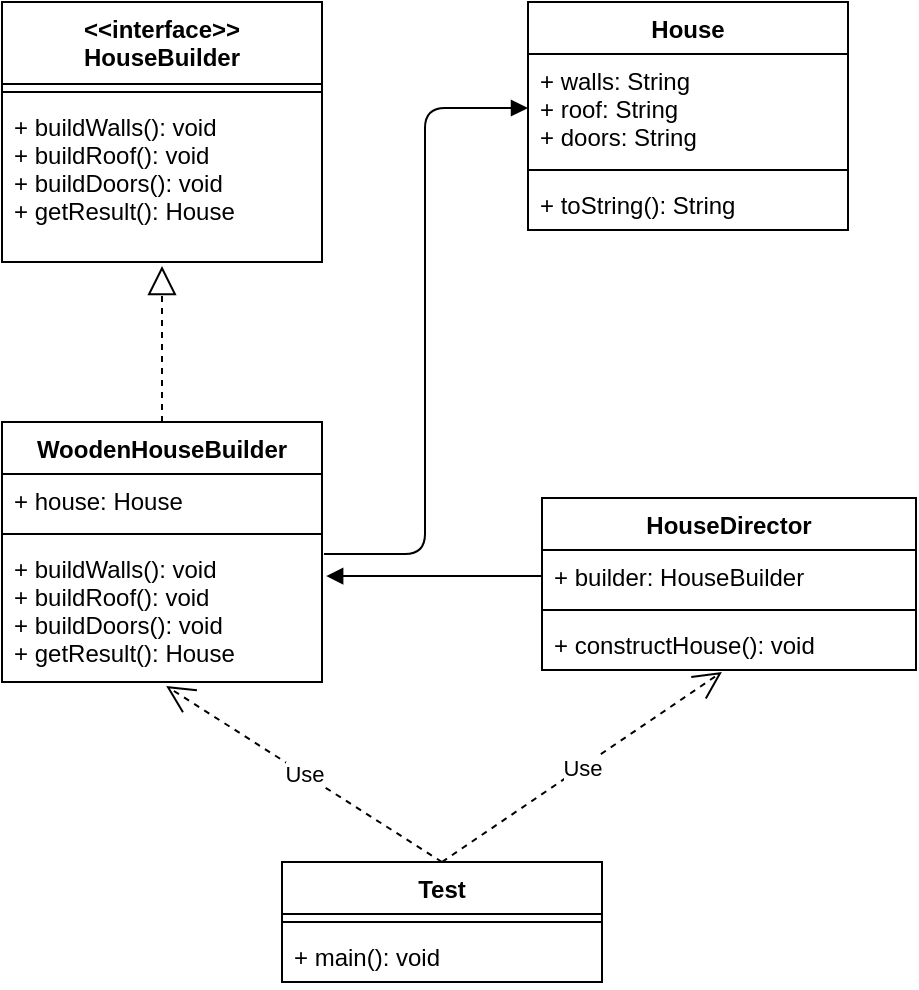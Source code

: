 <mxfile version="18.0.6" type="device"><diagram id="iunhF0crxxmww3-J9QI_" name="Page-1"><mxGraphModel dx="1102" dy="857" grid="1" gridSize="10" guides="1" tooltips="1" connect="1" arrows="1" fold="1" page="1" pageScale="1" pageWidth="827" pageHeight="1169" math="0" shadow="0"><root><mxCell id="0"/><mxCell id="1" parent="0"/><mxCell id="VjA6kCRZltXq9AJoOOw9-1" value="&lt;&lt;interface&gt;&gt;&#10;HouseBuilder" style="swimlane;fontStyle=1;align=center;verticalAlign=top;childLayout=stackLayout;horizontal=1;startSize=41;horizontalStack=0;resizeParent=1;resizeParentMax=0;resizeLast=0;collapsible=1;marginBottom=0;" parent="1" vertex="1"><mxGeometry x="150" y="120" width="160" height="130" as="geometry"/></mxCell><mxCell id="VjA6kCRZltXq9AJoOOw9-3" value="" style="line;strokeWidth=1;fillColor=none;align=left;verticalAlign=middle;spacingTop=-1;spacingLeft=3;spacingRight=3;rotatable=0;labelPosition=right;points=[];portConstraint=eastwest;" parent="VjA6kCRZltXq9AJoOOw9-1" vertex="1"><mxGeometry y="41" width="160" height="8" as="geometry"/></mxCell><mxCell id="VjA6kCRZltXq9AJoOOw9-4" value="+ buildWalls(): void&#10;+ buildRoof(): void&#10;+ buildDoors(): void&#10;+ getResult(): House" style="text;strokeColor=none;fillColor=none;align=left;verticalAlign=top;spacingLeft=4;spacingRight=4;overflow=hidden;rotatable=0;points=[[0,0.5],[1,0.5]];portConstraint=eastwest;" parent="VjA6kCRZltXq9AJoOOw9-1" vertex="1"><mxGeometry y="49" width="160" height="81" as="geometry"/></mxCell><mxCell id="VjA6kCRZltXq9AJoOOw9-6" value="House" style="swimlane;fontStyle=1;align=center;verticalAlign=top;childLayout=stackLayout;horizontal=1;startSize=26;horizontalStack=0;resizeParent=1;resizeParentMax=0;resizeLast=0;collapsible=1;marginBottom=0;" parent="1" vertex="1"><mxGeometry x="413" y="120" width="160" height="114" as="geometry"/></mxCell><mxCell id="VjA6kCRZltXq9AJoOOw9-7" value="+ walls: String&#10;+ roof: String&#10;+ doors: String" style="text;strokeColor=none;fillColor=none;align=left;verticalAlign=top;spacingLeft=4;spacingRight=4;overflow=hidden;rotatable=0;points=[[0,0.5],[1,0.5]];portConstraint=eastwest;" parent="VjA6kCRZltXq9AJoOOw9-6" vertex="1"><mxGeometry y="26" width="160" height="54" as="geometry"/></mxCell><mxCell id="VjA6kCRZltXq9AJoOOw9-8" value="" style="line;strokeWidth=1;fillColor=none;align=left;verticalAlign=middle;spacingTop=-1;spacingLeft=3;spacingRight=3;rotatable=0;labelPosition=right;points=[];portConstraint=eastwest;" parent="VjA6kCRZltXq9AJoOOw9-6" vertex="1"><mxGeometry y="80" width="160" height="8" as="geometry"/></mxCell><mxCell id="VjA6kCRZltXq9AJoOOw9-9" value="+ toString(): String" style="text;strokeColor=none;fillColor=none;align=left;verticalAlign=top;spacingLeft=4;spacingRight=4;overflow=hidden;rotatable=0;points=[[0,0.5],[1,0.5]];portConstraint=eastwest;" parent="VjA6kCRZltXq9AJoOOw9-6" vertex="1"><mxGeometry y="88" width="160" height="26" as="geometry"/></mxCell><mxCell id="VjA6kCRZltXq9AJoOOw9-15" value="WoodenHouseBuilder" style="swimlane;fontStyle=1;align=center;verticalAlign=top;childLayout=stackLayout;horizontal=1;startSize=26;horizontalStack=0;resizeParent=1;resizeParentMax=0;resizeLast=0;collapsible=1;marginBottom=0;" parent="1" vertex="1"><mxGeometry x="150" y="330" width="160" height="130" as="geometry"/></mxCell><mxCell id="VjA6kCRZltXq9AJoOOw9-16" value="+ house: House" style="text;strokeColor=none;fillColor=none;align=left;verticalAlign=top;spacingLeft=4;spacingRight=4;overflow=hidden;rotatable=0;points=[[0,0.5],[1,0.5]];portConstraint=eastwest;" parent="VjA6kCRZltXq9AJoOOw9-15" vertex="1"><mxGeometry y="26" width="160" height="26" as="geometry"/></mxCell><mxCell id="VjA6kCRZltXq9AJoOOw9-17" value="" style="line;strokeWidth=1;fillColor=none;align=left;verticalAlign=middle;spacingTop=-1;spacingLeft=3;spacingRight=3;rotatable=0;labelPosition=right;points=[];portConstraint=eastwest;" parent="VjA6kCRZltXq9AJoOOw9-15" vertex="1"><mxGeometry y="52" width="160" height="8" as="geometry"/></mxCell><mxCell id="VjA6kCRZltXq9AJoOOw9-18" value="+ buildWalls(): void&#10;+ buildRoof(): void&#10;+ buildDoors(): void&#10;+ getResult(): House" style="text;strokeColor=none;fillColor=none;align=left;verticalAlign=top;spacingLeft=4;spacingRight=4;overflow=hidden;rotatable=0;points=[[0,0.5],[1,0.5]];portConstraint=eastwest;" parent="VjA6kCRZltXq9AJoOOw9-15" vertex="1"><mxGeometry y="60" width="160" height="70" as="geometry"/></mxCell><mxCell id="VjA6kCRZltXq9AJoOOw9-19" value="" style="endArrow=block;dashed=1;endFill=0;endSize=12;html=1;entryX=0.5;entryY=1.025;entryDx=0;entryDy=0;entryPerimeter=0;" parent="1" source="VjA6kCRZltXq9AJoOOw9-15" target="VjA6kCRZltXq9AJoOOw9-4" edge="1"><mxGeometry width="160" relative="1" as="geometry"><mxPoint x="210" y="270" as="sourcePoint"/><mxPoint x="370" y="270" as="targetPoint"/></mxGeometry></mxCell><mxCell id="VjA6kCRZltXq9AJoOOw9-20" value="HouseDirector" style="swimlane;fontStyle=1;align=center;verticalAlign=top;childLayout=stackLayout;horizontal=1;startSize=26;horizontalStack=0;resizeParent=1;resizeParentMax=0;resizeLast=0;collapsible=1;marginBottom=0;" parent="1" vertex="1"><mxGeometry x="420" y="368" width="187" height="86" as="geometry"/></mxCell><mxCell id="VjA6kCRZltXq9AJoOOw9-21" value="+ builder: HouseBuilder" style="text;strokeColor=none;fillColor=none;align=left;verticalAlign=top;spacingLeft=4;spacingRight=4;overflow=hidden;rotatable=0;points=[[0,0.5],[1,0.5]];portConstraint=eastwest;" parent="VjA6kCRZltXq9AJoOOw9-20" vertex="1"><mxGeometry y="26" width="187" height="26" as="geometry"/></mxCell><mxCell id="VjA6kCRZltXq9AJoOOw9-22" value="" style="line;strokeWidth=1;fillColor=none;align=left;verticalAlign=middle;spacingTop=-1;spacingLeft=3;spacingRight=3;rotatable=0;labelPosition=right;points=[];portConstraint=eastwest;" parent="VjA6kCRZltXq9AJoOOw9-20" vertex="1"><mxGeometry y="52" width="187" height="8" as="geometry"/></mxCell><mxCell id="VjA6kCRZltXq9AJoOOw9-23" value="+ constructHouse(): void" style="text;strokeColor=none;fillColor=none;align=left;verticalAlign=top;spacingLeft=4;spacingRight=4;overflow=hidden;rotatable=0;points=[[0,0.5],[1,0.5]];portConstraint=eastwest;" parent="VjA6kCRZltXq9AJoOOw9-20" vertex="1"><mxGeometry y="60" width="187" height="26" as="geometry"/></mxCell><mxCell id="VjA6kCRZltXq9AJoOOw9-24" value="" style="endArrow=block;endFill=1;html=1;edgeStyle=orthogonalEdgeStyle;align=left;verticalAlign=top;entryX=0;entryY=0.5;entryDx=0;entryDy=0;exitX=1.006;exitY=0.086;exitDx=0;exitDy=0;exitPerimeter=0;" parent="1" source="VjA6kCRZltXq9AJoOOw9-18" target="VjA6kCRZltXq9AJoOOw9-7" edge="1"><mxGeometry x="-1" relative="1" as="geometry"><mxPoint x="150" y="480" as="sourcePoint"/><mxPoint x="310" y="480" as="targetPoint"/></mxGeometry></mxCell><mxCell id="VjA6kCRZltXq9AJoOOw9-25" value="" style="resizable=0;html=1;align=left;verticalAlign=bottom;labelBackgroundColor=#ffffff;fontSize=10;" parent="VjA6kCRZltXq9AJoOOw9-24" connectable="0" vertex="1"><mxGeometry x="-1" relative="1" as="geometry"/></mxCell><mxCell id="VjA6kCRZltXq9AJoOOw9-26" value="" style="endArrow=block;endFill=1;html=1;edgeStyle=orthogonalEdgeStyle;align=left;verticalAlign=top;entryX=1.013;entryY=0.243;entryDx=0;entryDy=0;entryPerimeter=0;exitX=0;exitY=0.5;exitDx=0;exitDy=0;" parent="1" source="VjA6kCRZltXq9AJoOOw9-21" target="VjA6kCRZltXq9AJoOOw9-18" edge="1"><mxGeometry x="-0.073" y="13" relative="1" as="geometry"><mxPoint x="150" y="480" as="sourcePoint"/><mxPoint x="310" y="480" as="targetPoint"/><mxPoint as="offset"/></mxGeometry></mxCell><mxCell id="VjA6kCRZltXq9AJoOOw9-27" value="" style="resizable=0;html=1;align=left;verticalAlign=bottom;labelBackgroundColor=#ffffff;fontSize=10;" parent="VjA6kCRZltXq9AJoOOw9-26" connectable="0" vertex="1"><mxGeometry x="-1" relative="1" as="geometry"/></mxCell><mxCell id="VjA6kCRZltXq9AJoOOw9-28" value="Test&#10;" style="swimlane;fontStyle=1;align=center;verticalAlign=top;childLayout=stackLayout;horizontal=1;startSize=26;horizontalStack=0;resizeParent=1;resizeParentMax=0;resizeLast=0;collapsible=1;marginBottom=0;" parent="1" vertex="1"><mxGeometry x="290" y="550" width="160" height="60" as="geometry"/></mxCell><mxCell id="VjA6kCRZltXq9AJoOOw9-30" value="" style="line;strokeWidth=1;fillColor=none;align=left;verticalAlign=middle;spacingTop=-1;spacingLeft=3;spacingRight=3;rotatable=0;labelPosition=right;points=[];portConstraint=eastwest;" parent="VjA6kCRZltXq9AJoOOw9-28" vertex="1"><mxGeometry y="26" width="160" height="8" as="geometry"/></mxCell><mxCell id="VjA6kCRZltXq9AJoOOw9-31" value="+ main(): void" style="text;strokeColor=none;fillColor=none;align=left;verticalAlign=top;spacingLeft=4;spacingRight=4;overflow=hidden;rotatable=0;points=[[0,0.5],[1,0.5]];portConstraint=eastwest;" parent="VjA6kCRZltXq9AJoOOw9-28" vertex="1"><mxGeometry y="34" width="160" height="26" as="geometry"/></mxCell><mxCell id="VjA6kCRZltXq9AJoOOw9-33" value="Use" style="endArrow=open;endSize=12;dashed=1;html=1;exitX=0.5;exitY=0;exitDx=0;exitDy=0;entryX=0.513;entryY=1.029;entryDx=0;entryDy=0;entryPerimeter=0;" parent="1" source="VjA6kCRZltXq9AJoOOw9-28" target="VjA6kCRZltXq9AJoOOw9-18" edge="1"><mxGeometry width="160" relative="1" as="geometry"><mxPoint x="210" y="510" as="sourcePoint"/><mxPoint x="370" y="510" as="targetPoint"/></mxGeometry></mxCell><mxCell id="VjA6kCRZltXq9AJoOOw9-34" value="Use" style="endArrow=open;endSize=12;dashed=1;html=1;exitX=0.5;exitY=0;exitDx=0;exitDy=0;entryX=0.481;entryY=1.038;entryDx=0;entryDy=0;entryPerimeter=0;" parent="1" source="VjA6kCRZltXq9AJoOOw9-28" target="VjA6kCRZltXq9AJoOOw9-23" edge="1"><mxGeometry width="160" relative="1" as="geometry"><mxPoint x="370" y="540" as="sourcePoint"/><mxPoint x="283.333" y="470" as="targetPoint"/></mxGeometry></mxCell></root></mxGraphModel></diagram></mxfile>
